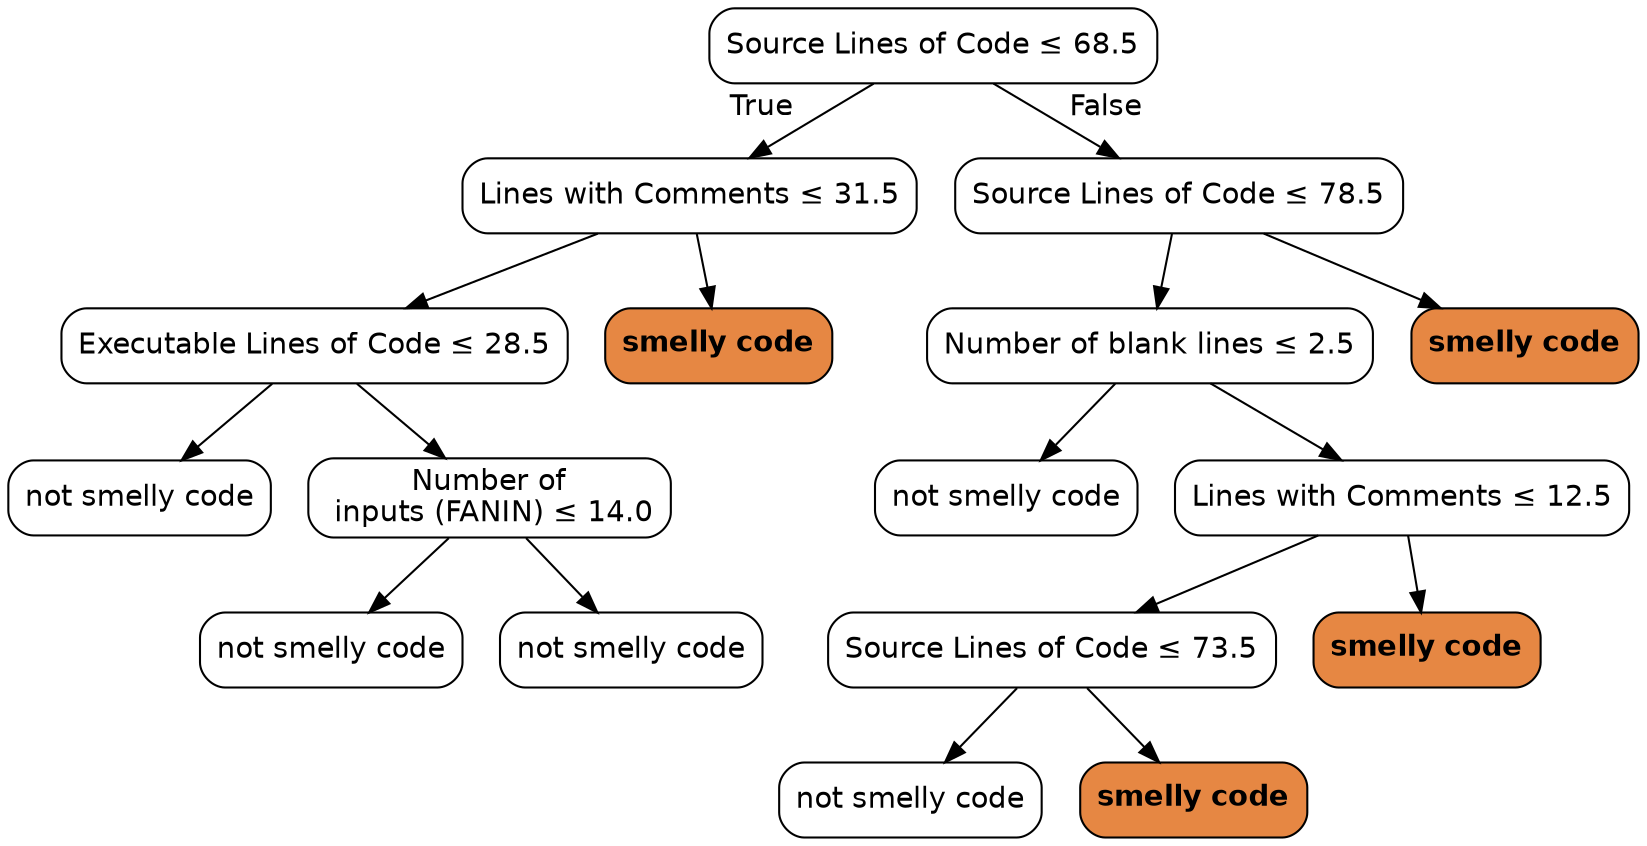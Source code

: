 digraph Tree {
node [color="black", fontname=helvetica, shape=box,  style="filled, rounded", fillcolor="#FFFFFF"];
edge [fontname=helvetica];
0 [label=<Source Lines of Code &le; 68.5>];
1 [label=<Lines with Comments &le; 31.5>];
0 -> 1  [headlabel="True", labelangle=45, labeldistance="2.5"];
3 [label=<Executable Lines of Code &le; 28.5>];
1 -> 3;
11 [label=<not smelly code>];
3 -> 11;
12 [label=<Number of<br/> inputs (FANIN) &le; 14.0>];
3 -> 12;
15 [label=<not smelly code>];
12 -> 15;
16 [label=<not smelly code>];
12 -> 16;
4 [label=<<b>smelly code</b>>, fillcolor="#e68743"];
1 -> 4;
2 [label=<Source Lines of Code &le; 78.5>];
0 -> 2  [headlabel="False", labelangle="-45", labeldistance="2.5"];
5 [label=<Number of blank lines &le; 2.5>];
2 -> 5;
7 [label=<not smelly code>];
5 -> 7;
8 [label=<Lines with Comments &le; 12.5>];
5 -> 8;
9 [label=<Source Lines of Code &le; 73.5>];
8 -> 9;
13 [label=<not smelly code>];
9 -> 13;
14 [label=<<b>smelly code</b>>, fillcolor="#e68743"];
9 -> 14;
10 [label=<<b>smelly code</b>>, fillcolor="#e68743"];
8 -> 10;
6 [label=<<b>smelly code</b>>, fillcolor="#e68743"];
2 -> 6;
}
